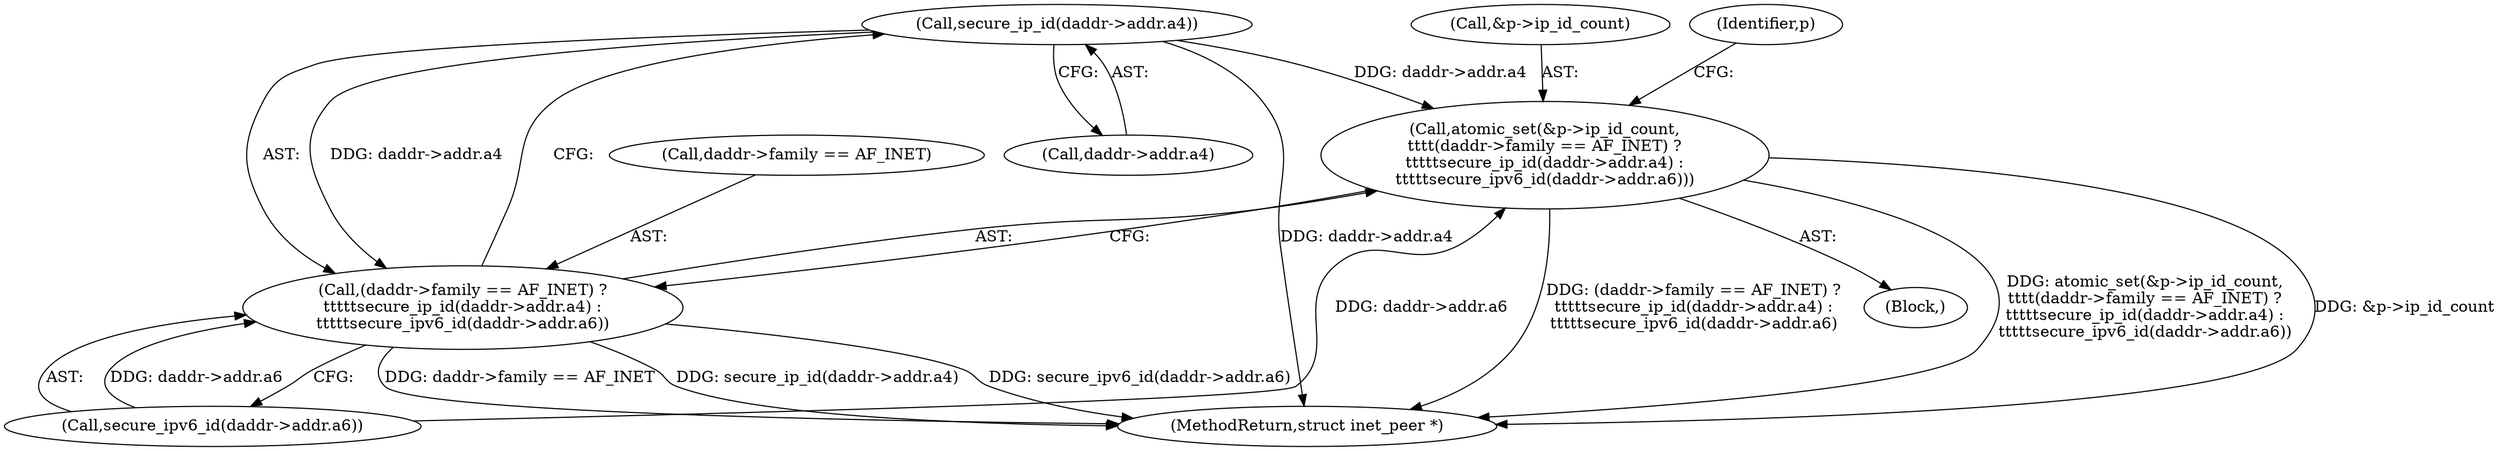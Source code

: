 digraph "0_linux_87c48fa3b4630905f98268dde838ee43626a060c@pointer" {
"1000242" [label="(Call,secure_ip_id(daddr->addr.a4))"];
"1000231" [label="(Call,atomic_set(&p->ip_id_count,\n\t\t\t\t(daddr->family == AF_INET) ?\n\t\t\t\t\tsecure_ip_id(daddr->addr.a4) :\n\t\t\t\t\tsecure_ipv6_id(daddr->addr.a6)))"];
"1000236" [label="(Call,(daddr->family == AF_INET) ?\n\t\t\t\t\tsecure_ip_id(daddr->addr.a4) :\n\t\t\t\t\tsecure_ipv6_id(daddr->addr.a6))"];
"1000232" [label="(Call,&p->ip_id_count)"];
"1000312" [label="(MethodReturn,struct inet_peer *)"];
"1000212" [label="(Block,)"];
"1000256" [label="(Identifier,p)"];
"1000231" [label="(Call,atomic_set(&p->ip_id_count,\n\t\t\t\t(daddr->family == AF_INET) ?\n\t\t\t\t\tsecure_ip_id(daddr->addr.a4) :\n\t\t\t\t\tsecure_ipv6_id(daddr->addr.a6)))"];
"1000243" [label="(Call,daddr->addr.a4)"];
"1000236" [label="(Call,(daddr->family == AF_INET) ?\n\t\t\t\t\tsecure_ip_id(daddr->addr.a4) :\n\t\t\t\t\tsecure_ipv6_id(daddr->addr.a6))"];
"1000237" [label="(Call,daddr->family == AF_INET)"];
"1000242" [label="(Call,secure_ip_id(daddr->addr.a4))"];
"1000248" [label="(Call,secure_ipv6_id(daddr->addr.a6))"];
"1000242" -> "1000236"  [label="AST: "];
"1000242" -> "1000243"  [label="CFG: "];
"1000243" -> "1000242"  [label="AST: "];
"1000236" -> "1000242"  [label="CFG: "];
"1000242" -> "1000312"  [label="DDG: daddr->addr.a4"];
"1000242" -> "1000231"  [label="DDG: daddr->addr.a4"];
"1000242" -> "1000236"  [label="DDG: daddr->addr.a4"];
"1000231" -> "1000212"  [label="AST: "];
"1000231" -> "1000236"  [label="CFG: "];
"1000232" -> "1000231"  [label="AST: "];
"1000236" -> "1000231"  [label="AST: "];
"1000256" -> "1000231"  [label="CFG: "];
"1000231" -> "1000312"  [label="DDG: (daddr->family == AF_INET) ?\n\t\t\t\t\tsecure_ip_id(daddr->addr.a4) :\n\t\t\t\t\tsecure_ipv6_id(daddr->addr.a6)"];
"1000231" -> "1000312"  [label="DDG: atomic_set(&p->ip_id_count,\n\t\t\t\t(daddr->family == AF_INET) ?\n\t\t\t\t\tsecure_ip_id(daddr->addr.a4) :\n\t\t\t\t\tsecure_ipv6_id(daddr->addr.a6))"];
"1000231" -> "1000312"  [label="DDG: &p->ip_id_count"];
"1000248" -> "1000231"  [label="DDG: daddr->addr.a6"];
"1000236" -> "1000248"  [label="CFG: "];
"1000237" -> "1000236"  [label="AST: "];
"1000248" -> "1000236"  [label="AST: "];
"1000236" -> "1000312"  [label="DDG: secure_ipv6_id(daddr->addr.a6)"];
"1000236" -> "1000312"  [label="DDG: daddr->family == AF_INET"];
"1000236" -> "1000312"  [label="DDG: secure_ip_id(daddr->addr.a4)"];
"1000248" -> "1000236"  [label="DDG: daddr->addr.a6"];
}
